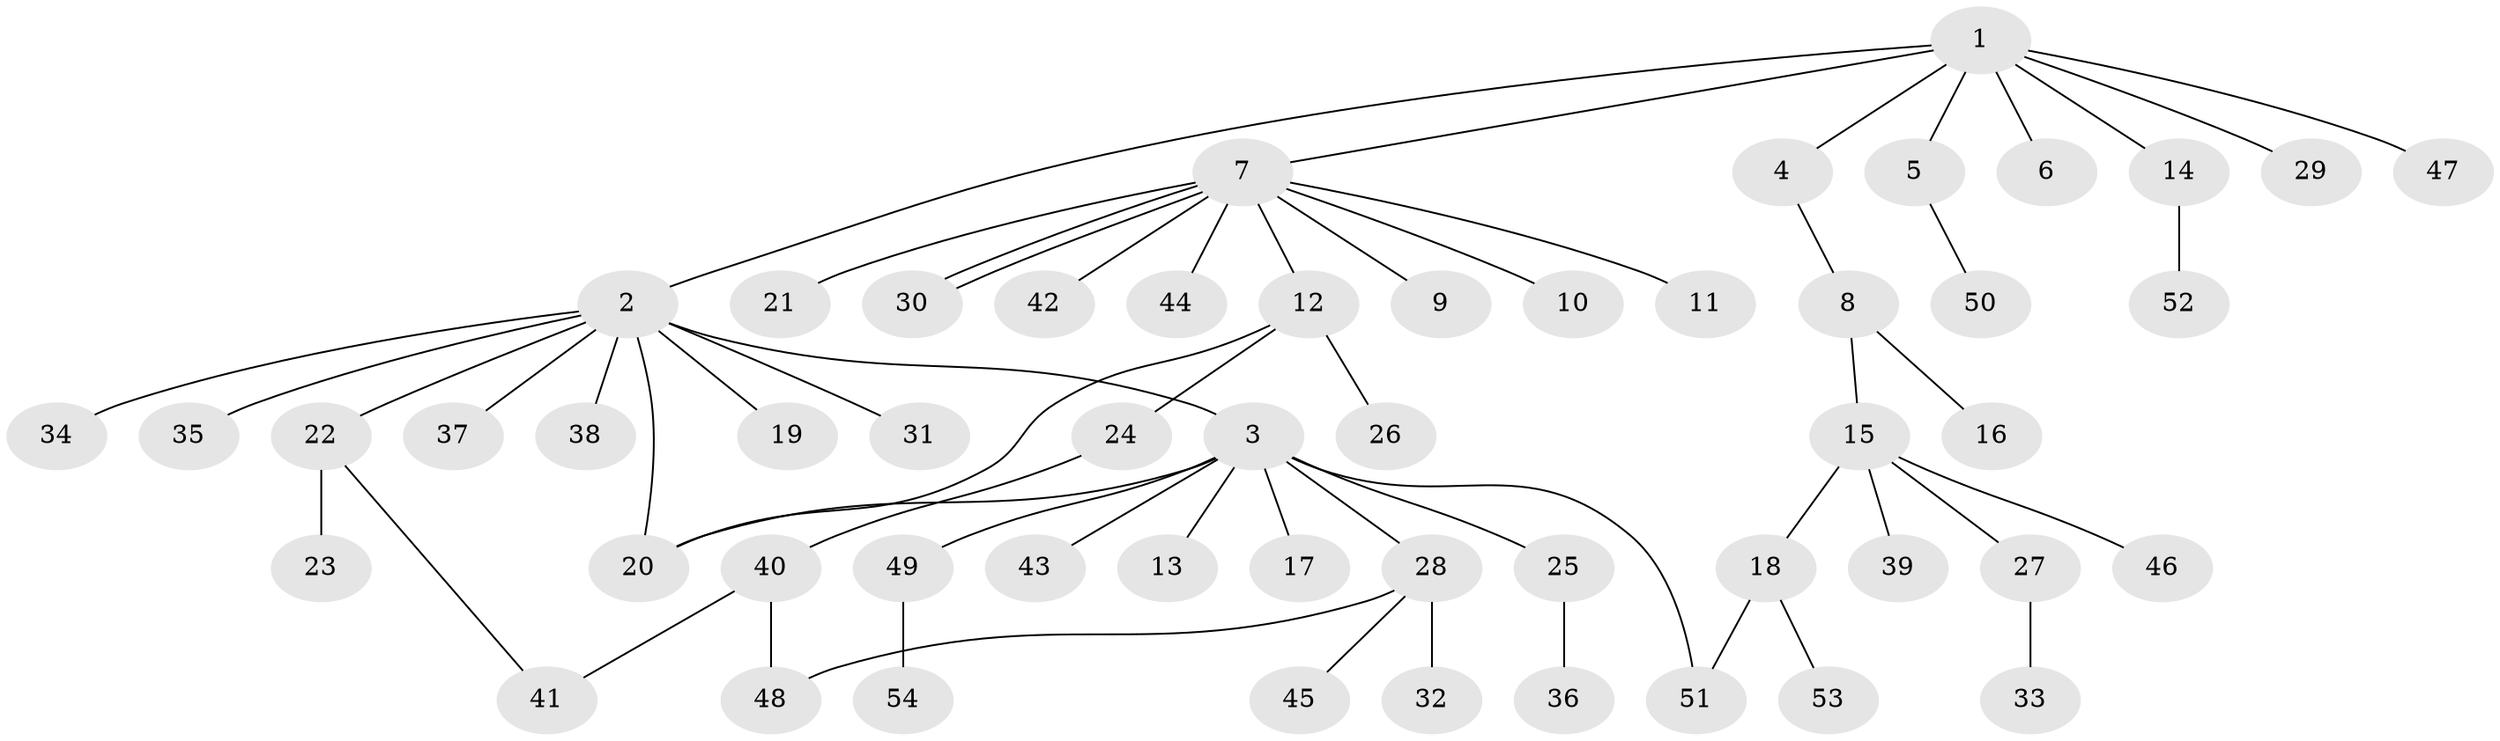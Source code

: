 // coarse degree distribution, {8: 0.023809523809523808, 9: 0.023809523809523808, 11: 0.023809523809523808, 2: 0.11904761904761904, 1: 0.6666666666666666, 12: 0.023809523809523808, 4: 0.023809523809523808, 3: 0.09523809523809523}
// Generated by graph-tools (version 1.1) at 2025/23/03/03/25 07:23:54]
// undirected, 54 vertices, 59 edges
graph export_dot {
graph [start="1"]
  node [color=gray90,style=filled];
  1;
  2;
  3;
  4;
  5;
  6;
  7;
  8;
  9;
  10;
  11;
  12;
  13;
  14;
  15;
  16;
  17;
  18;
  19;
  20;
  21;
  22;
  23;
  24;
  25;
  26;
  27;
  28;
  29;
  30;
  31;
  32;
  33;
  34;
  35;
  36;
  37;
  38;
  39;
  40;
  41;
  42;
  43;
  44;
  45;
  46;
  47;
  48;
  49;
  50;
  51;
  52;
  53;
  54;
  1 -- 2;
  1 -- 4;
  1 -- 5;
  1 -- 6;
  1 -- 7;
  1 -- 14;
  1 -- 29;
  1 -- 47;
  2 -- 3;
  2 -- 19;
  2 -- 20;
  2 -- 22;
  2 -- 31;
  2 -- 34;
  2 -- 35;
  2 -- 37;
  2 -- 38;
  3 -- 13;
  3 -- 17;
  3 -- 20;
  3 -- 25;
  3 -- 28;
  3 -- 43;
  3 -- 49;
  3 -- 51;
  4 -- 8;
  5 -- 50;
  7 -- 9;
  7 -- 10;
  7 -- 11;
  7 -- 12;
  7 -- 21;
  7 -- 30;
  7 -- 30;
  7 -- 42;
  7 -- 44;
  8 -- 15;
  8 -- 16;
  12 -- 20;
  12 -- 24;
  12 -- 26;
  14 -- 52;
  15 -- 18;
  15 -- 27;
  15 -- 39;
  15 -- 46;
  18 -- 51;
  18 -- 53;
  22 -- 23;
  22 -- 41;
  24 -- 40;
  25 -- 36;
  27 -- 33;
  28 -- 32;
  28 -- 45;
  28 -- 48;
  40 -- 41;
  40 -- 48;
  49 -- 54;
}
